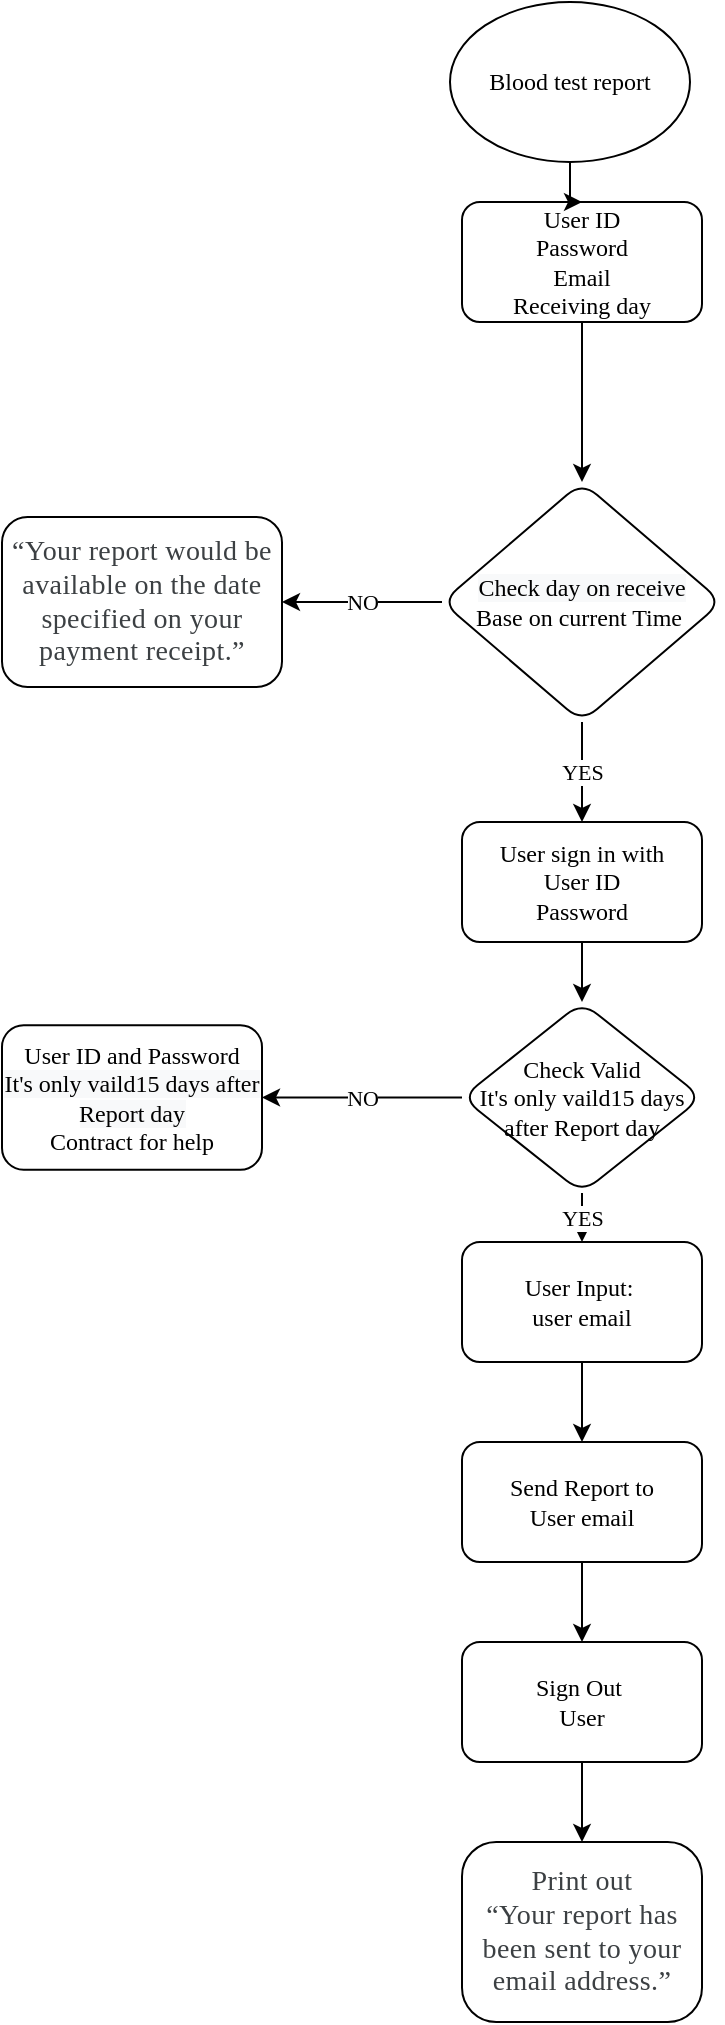 <mxfile version="13.8.8" type="github">
  <diagram id="C5RBs43oDa-KdzZeNtuy" name="Page-1">
    <mxGraphModel dx="1017" dy="564" grid="1" gridSize="10" guides="1" tooltips="1" connect="1" arrows="1" fold="1" page="1" pageScale="1" pageWidth="827" pageHeight="1169" math="0" shadow="0">
      <root>
        <mxCell id="WIyWlLk6GJQsqaUBKTNV-0" />
        <mxCell id="WIyWlLk6GJQsqaUBKTNV-1" parent="WIyWlLk6GJQsqaUBKTNV-0" />
        <mxCell id="djMYuYF3x6x0kB0NEv1a-16" value="" style="edgeStyle=orthogonalEdgeStyle;rounded=0;orthogonalLoop=1;jettySize=auto;html=1;entryX=0.5;entryY=0;entryDx=0;entryDy=0;fontFamily=Times New Roman;" edge="1" parent="WIyWlLk6GJQsqaUBKTNV-1" source="djMYuYF3x6x0kB0NEv1a-1" target="djMYuYF3x6x0kB0NEv1a-17">
          <mxGeometry relative="1" as="geometry">
            <mxPoint x="420" y="200" as="targetPoint" />
          </mxGeometry>
        </mxCell>
        <mxCell id="djMYuYF3x6x0kB0NEv1a-1" value="User ID&lt;br&gt;Password&lt;br&gt;Email&lt;br&gt;Receiving day" style="whiteSpace=wrap;html=1;rounded=1;fontFamily=Times New Roman;" vertex="1" parent="WIyWlLk6GJQsqaUBKTNV-1">
          <mxGeometry x="360" y="100" width="120" height="60" as="geometry" />
        </mxCell>
        <mxCell id="djMYuYF3x6x0kB0NEv1a-23" value="" style="edgeStyle=orthogonalEdgeStyle;rounded=0;orthogonalLoop=1;jettySize=auto;html=1;fontFamily=Times New Roman;" edge="1" parent="WIyWlLk6GJQsqaUBKTNV-1" source="djMYuYF3x6x0kB0NEv1a-3" target="djMYuYF3x6x0kB0NEv1a-22">
          <mxGeometry relative="1" as="geometry" />
        </mxCell>
        <mxCell id="djMYuYF3x6x0kB0NEv1a-3" value="User sign in with&lt;br&gt;User ID&lt;br&gt;Password" style="whiteSpace=wrap;html=1;rounded=1;fontFamily=Times New Roman;" vertex="1" parent="WIyWlLk6GJQsqaUBKTNV-1">
          <mxGeometry x="360" y="410" width="120" height="60" as="geometry" />
        </mxCell>
        <mxCell id="djMYuYF3x6x0kB0NEv1a-8" value="" style="edgeStyle=orthogonalEdgeStyle;rounded=0;orthogonalLoop=1;jettySize=auto;html=1;fontFamily=Times New Roman;" edge="1" parent="WIyWlLk6GJQsqaUBKTNV-1" source="djMYuYF3x6x0kB0NEv1a-5" target="djMYuYF3x6x0kB0NEv1a-7">
          <mxGeometry relative="1" as="geometry" />
        </mxCell>
        <mxCell id="djMYuYF3x6x0kB0NEv1a-5" value="User Input:&amp;nbsp;&lt;br&gt;user email" style="whiteSpace=wrap;html=1;rounded=1;fontFamily=Times New Roman;" vertex="1" parent="WIyWlLk6GJQsqaUBKTNV-1">
          <mxGeometry x="360" y="620" width="120" height="60" as="geometry" />
        </mxCell>
        <mxCell id="djMYuYF3x6x0kB0NEv1a-10" value="" style="edgeStyle=orthogonalEdgeStyle;rounded=0;orthogonalLoop=1;jettySize=auto;html=1;fontFamily=Times New Roman;" edge="1" parent="WIyWlLk6GJQsqaUBKTNV-1" source="djMYuYF3x6x0kB0NEv1a-7" target="djMYuYF3x6x0kB0NEv1a-9">
          <mxGeometry relative="1" as="geometry" />
        </mxCell>
        <mxCell id="djMYuYF3x6x0kB0NEv1a-7" value="Send Report to &lt;br&gt;User email" style="whiteSpace=wrap;html=1;rounded=1;fontFamily=Times New Roman;" vertex="1" parent="WIyWlLk6GJQsqaUBKTNV-1">
          <mxGeometry x="360" y="720" width="120" height="60" as="geometry" />
        </mxCell>
        <mxCell id="djMYuYF3x6x0kB0NEv1a-12" value="" style="edgeStyle=orthogonalEdgeStyle;rounded=0;orthogonalLoop=1;jettySize=auto;html=1;fontFamily=Times New Roman;" edge="1" parent="WIyWlLk6GJQsqaUBKTNV-1" source="djMYuYF3x6x0kB0NEv1a-9" target="djMYuYF3x6x0kB0NEv1a-11">
          <mxGeometry relative="1" as="geometry" />
        </mxCell>
        <mxCell id="djMYuYF3x6x0kB0NEv1a-9" value="Sign Out&amp;nbsp;&lt;br&gt;User" style="whiteSpace=wrap;html=1;rounded=1;fontFamily=Times New Roman;" vertex="1" parent="WIyWlLk6GJQsqaUBKTNV-1">
          <mxGeometry x="360" y="820" width="120" height="60" as="geometry" />
        </mxCell>
        <mxCell id="djMYuYF3x6x0kB0NEv1a-11" value="&lt;span style=&quot;color: rgb(60, 64, 67); font-size: 14px; font-style: normal; font-weight: 400; letter-spacing: 0.2px; text-indent: 0px; text-transform: none; word-spacing: 0px; display: inline; float: none;&quot;&gt;Print out&lt;br&gt;“Your report has been sent to your email address.”&lt;/span&gt;" style="whiteSpace=wrap;html=1;rounded=1;arcSize=19;fontFamily=Times New Roman;" vertex="1" parent="WIyWlLk6GJQsqaUBKTNV-1">
          <mxGeometry x="360" y="920" width="120" height="90" as="geometry" />
        </mxCell>
        <mxCell id="djMYuYF3x6x0kB0NEv1a-19" value="YES" style="edgeStyle=orthogonalEdgeStyle;rounded=0;orthogonalLoop=1;jettySize=auto;html=1;entryX=0.5;entryY=0;entryDx=0;entryDy=0;fontFamily=Times New Roman;" edge="1" parent="WIyWlLk6GJQsqaUBKTNV-1" source="djMYuYF3x6x0kB0NEv1a-17" target="djMYuYF3x6x0kB0NEv1a-3">
          <mxGeometry relative="1" as="geometry" />
        </mxCell>
        <mxCell id="djMYuYF3x6x0kB0NEv1a-21" value="NO" style="edgeStyle=orthogonalEdgeStyle;rounded=0;orthogonalLoop=1;jettySize=auto;html=1;fontFamily=Times New Roman;" edge="1" parent="WIyWlLk6GJQsqaUBKTNV-1" source="djMYuYF3x6x0kB0NEv1a-17" target="djMYuYF3x6x0kB0NEv1a-20">
          <mxGeometry relative="1" as="geometry" />
        </mxCell>
        <mxCell id="djMYuYF3x6x0kB0NEv1a-17" value="&lt;span style=&quot;color: rgb(0, 0, 0); font-size: 12px; font-style: normal; font-weight: 400; letter-spacing: normal; text-align: center; text-indent: 0px; text-transform: none; word-spacing: 0px; background-color: rgb(248, 249, 250); display: inline; float: none;&quot;&gt;Check day on receive&lt;/span&gt;&lt;br&gt;Base on current Time&amp;nbsp;" style="rhombus;whiteSpace=wrap;html=1;rounded=1;fontFamily=Times New Roman;" vertex="1" parent="WIyWlLk6GJQsqaUBKTNV-1">
          <mxGeometry x="350" y="240" width="140" height="120" as="geometry" />
        </mxCell>
        <mxCell id="djMYuYF3x6x0kB0NEv1a-20" value="&lt;span style=&quot;color: rgb(60, 64, 67); font-size: 14px; letter-spacing: 0.2px;&quot;&gt;“Your report would be available on the date specified on your payment receipt.”&lt;/span&gt;" style="whiteSpace=wrap;html=1;rounded=1;fontFamily=Times New Roman;" vertex="1" parent="WIyWlLk6GJQsqaUBKTNV-1">
          <mxGeometry x="130" y="257.5" width="140" height="85" as="geometry" />
        </mxCell>
        <mxCell id="djMYuYF3x6x0kB0NEv1a-24" value="YES" style="edgeStyle=orthogonalEdgeStyle;rounded=0;orthogonalLoop=1;jettySize=auto;html=1;exitX=0.5;exitY=1;exitDx=0;exitDy=0;entryX=0.5;entryY=0;entryDx=0;entryDy=0;fontFamily=Times New Roman;" edge="1" parent="WIyWlLk6GJQsqaUBKTNV-1" source="djMYuYF3x6x0kB0NEv1a-22" target="djMYuYF3x6x0kB0NEv1a-5">
          <mxGeometry relative="1" as="geometry" />
        </mxCell>
        <mxCell id="djMYuYF3x6x0kB0NEv1a-26" value="NO" style="edgeStyle=orthogonalEdgeStyle;rounded=0;orthogonalLoop=1;jettySize=auto;html=1;fontFamily=Times New Roman;" edge="1" parent="WIyWlLk6GJQsqaUBKTNV-1" source="djMYuYF3x6x0kB0NEv1a-22" target="djMYuYF3x6x0kB0NEv1a-25">
          <mxGeometry relative="1" as="geometry" />
        </mxCell>
        <mxCell id="djMYuYF3x6x0kB0NEv1a-22" value="Check Valid &lt;br&gt;It&#39;s only vaild15 days after Report day" style="rhombus;whiteSpace=wrap;html=1;rounded=1;fontFamily=Times New Roman;" vertex="1" parent="WIyWlLk6GJQsqaUBKTNV-1">
          <mxGeometry x="360" y="500" width="120" height="95.5" as="geometry" />
        </mxCell>
        <mxCell id="djMYuYF3x6x0kB0NEv1a-25" value="User ID and Password&lt;br&gt;&lt;span style=&quot;color: rgb(0, 0, 0); font-size: 12px; font-style: normal; font-weight: 400; letter-spacing: normal; text-align: center; text-indent: 0px; text-transform: none; word-spacing: 0px; background-color: rgb(248, 249, 250); display: inline; float: none;&quot;&gt;It&#39;s only vaild15 days after Report day&lt;br&gt;&lt;/span&gt;Contract for help" style="whiteSpace=wrap;html=1;rounded=1;fontFamily=Times New Roman;" vertex="1" parent="WIyWlLk6GJQsqaUBKTNV-1">
          <mxGeometry x="130" y="511.63" width="130" height="72.25" as="geometry" />
        </mxCell>
        <mxCell id="djMYuYF3x6x0kB0NEv1a-28" style="edgeStyle=orthogonalEdgeStyle;rounded=0;orthogonalLoop=1;jettySize=auto;html=1;entryX=0.5;entryY=0;entryDx=0;entryDy=0;fontFamily=Times New Roman;" edge="1" parent="WIyWlLk6GJQsqaUBKTNV-1" source="djMYuYF3x6x0kB0NEv1a-27" target="djMYuYF3x6x0kB0NEv1a-1">
          <mxGeometry relative="1" as="geometry" />
        </mxCell>
        <mxCell id="djMYuYF3x6x0kB0NEv1a-27" value="Blood test report" style="ellipse;whiteSpace=wrap;html=1;fontFamily=Times New Roman;" vertex="1" parent="WIyWlLk6GJQsqaUBKTNV-1">
          <mxGeometry x="354" width="120" height="80" as="geometry" />
        </mxCell>
      </root>
    </mxGraphModel>
  </diagram>
</mxfile>
